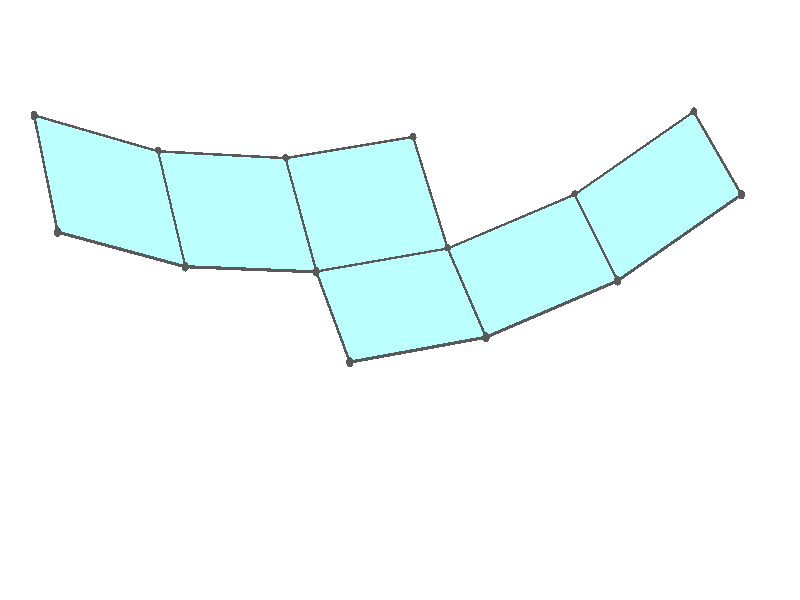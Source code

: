 #version 3.7;
global_settings{assumed_gamma 1.0}
camera{perspective location <18.750000000000000000000000, 10.825317547305481014063844, 12.499999999999996447286321> right <0.133333333333333331482962, -0.230940107675850353485814, -0.000000000000000000000000> up <-0.064951905283832905846353, -0.037499999999999998612221, 0.129903810567665811692706> direction <0.750000000000000111022302, 0.433012701892219298294151, 0.499999999999999944488849> sky <-0.433012701892219298294151, -0.249999999999999944488849, 0.866025403784438707610605> look_at <18.000000000000000000000000, 10.392304845413262270881205, 11.999999999999996447286321>}
light_source{<18.750000000000000000000000, 10.825317547305481014063844, 12.499999999999996447286321> rgb<1.0,1.0,1.0>}
background{rgb<1,1,1>}
union{union{object{union{sphere{<0.000000000000000049995996, 0.816496580927725923437777, -0.029652218515475503579637>,0.029999999999999998889777}sphere{<-0.816496580927725923437777, 0.000000000000000099991992, -0.029652218515475503579637>,0.029999999999999998889777}sphere{<-0.000000000000000149987989, -0.816496580927725923437777, -0.029652218515475503579637>,0.029999999999999998889777}sphere{<0.816496580927725923437777, -0.000000000000000199983985, -0.029652218515475503579637>,0.029999999999999998889777}} pigment{rgb<0.1,0.1,0.1>}}object{union{cylinder{<0.000000000000000049995996, 0.816496580927725923437777, -0.029652218515475503579637>,<-0.816496580927725923437777, 0.000000000000000099991992, -0.029652218515475503579637>,0.010000000000000000208167}cylinder{<-0.816496580927725923437777, 0.000000000000000099991992, -0.029652218515475503579637>,<-0.000000000000000149987989, -0.816496580927725923437777, -0.029652218515475503579637>,0.010000000000000000208167}cylinder{<-0.000000000000000149987989, -0.816496580927725923437777, -0.029652218515475503579637>,<0.816496580927725923437777, -0.000000000000000199983985, -0.029652218515475503579637>,0.010000000000000000208167}cylinder{<0.816496580927725923437777, -0.000000000000000199983985, -0.029652218515475503579637>,<0.000000000000000049995996, 0.816496580927725923437777, -0.029652218515475503579637>,0.010000000000000000208167}} pigment{rgb<0.1,0.1,0.1>}}object{polygon{4.000000000000000000000000,<0.000000000000000049995996, 0.816496580927725923437777, -0.029652218515475503579637>,<-0.816496580927725923437777, 0.000000000000000099991992, -0.029652218515475503579637>,<-0.000000000000000149987989, -0.816496580927725923437777, -0.029652218515475503579637>,<0.816496580927725923437777, -0.000000000000000199983985, -0.029652218515475503579637>} pigment{rgbft<0.5,1.0,1.0,0.1,0.1>}}}union{object{union{sphere{<-0.000000000000000111022302, 0.816496580927725923437777, -0.029652218515475170512730>,0.029999999999999998889777}sphere{<-0.816496580927726034460079, 0.000000000000000111022302, -0.029652218515475170512730>,0.029999999999999998889777}sphere{<-1.616031927615469765413536, 0.799535346687744064020364, 0.204484049771074150037009>,0.029999999999999998889777}sphere{<-0.799535346687744175042667, 1.616031927615469765413536, 0.204484049771074177792585>,0.029999999999999998889777}} pigment{rgb<0.1,0.1,0.1>}}object{union{cylinder{<-0.000000000000000111022302, 0.816496580927725923437777, -0.029652218515475170512730>,<-0.816496580927726034460079, 0.000000000000000111022302, -0.029652218515475170512730>,0.010000000000000000208167}cylinder{<-0.816496580927726034460079, 0.000000000000000111022302, -0.029652218515475170512730>,<-1.616031927615469765413536, 0.799535346687744064020364, 0.204484049771074150037009>,0.010000000000000000208167}cylinder{<-1.616031927615469765413536, 0.799535346687744064020364, 0.204484049771074150037009>,<-0.799535346687744175042667, 1.616031927615469765413536, 0.204484049771074177792585>,0.010000000000000000208167}cylinder{<-0.799535346687744175042667, 1.616031927615469765413536, 0.204484049771074177792585>,<-0.000000000000000111022302, 0.816496580927725923437777, -0.029652218515475170512730>,0.010000000000000000208167}} pigment{rgb<0.1,0.1,0.1>}}object{polygon{4.000000000000000000000000,<-0.000000000000000111022302, 0.816496580927725923437777, -0.029652218515475170512730>,<-0.816496580927726034460079, 0.000000000000000111022302, -0.029652218515475170512730>,<-1.616031927615469765413536, 0.799535346687744064020364, 0.204484049771074150037009>,<-0.799535346687744175042667, 1.616031927615469765413536, 0.204484049771074177792585>} pigment{rgbft<0.5,1.0,1.0,0.1,0.1>}}}union{object{union{sphere{<-1.548891668356989326227335, 2.365388249284714916598205, 0.663029074476404689519882>,0.029999999999999998889777}sphere{<-2.365388249284714916598205, 1.548891668356988216004311, 0.663029074476404578497579>,0.029999999999999998889777}sphere{<-1.616031927615470209502746, 0.799535346687744397087272, 0.204484049771074483103916>,0.029999999999999998889777}sphere{<-0.799535346687744619131877, 1.616031927615470209502746, 0.204484049771074483103916>,0.029999999999999998889777}} pigment{rgb<0.1,0.1,0.1>}}object{union{cylinder{<-1.548891668356989326227335, 2.365388249284714916598205, 0.663029074476404689519882>,<-2.365388249284714916598205, 1.548891668356988216004311, 0.663029074476404578497579>,0.010000000000000000208167}cylinder{<-2.365388249284714916598205, 1.548891668356988216004311, 0.663029074476404578497579>,<-1.616031927615470209502746, 0.799535346687744397087272, 0.204484049771074483103916>,0.010000000000000000208167}cylinder{<-1.616031927615470209502746, 0.799535346687744397087272, 0.204484049771074483103916>,<-0.799535346687744619131877, 1.616031927615470209502746, 0.204484049771074483103916>,0.010000000000000000208167}cylinder{<-0.799535346687744619131877, 1.616031927615470209502746, 0.204484049771074483103916>,<-1.548891668356989326227335, 2.365388249284714916598205, 0.663029074476404689519882>,0.010000000000000000208167}} pigment{rgb<0.1,0.1,0.1>}}object{polygon{4.000000000000000000000000,<-1.548891668356989326227335, 2.365388249284714916598205, 0.663029074476404689519882>,<-2.365388249284714916598205, 1.548891668356988216004311, 0.663029074476404578497579>,<-1.616031927615470209502746, 0.799535346687744397087272, 0.204484049771074483103916>,<-0.799535346687744619131877, 1.616031927615470209502746, 0.204484049771074483103916>} pigment{rgbft<0.5,1.0,1.0,0.1,0.1>}}}union{object{union{sphere{<-1.616031927615469765413536, -0.799535346687743952998062, 0.204484049771074150037009>,0.029999999999999998889777}sphere{<-0.816496580927725923437777, -0.000000000000000111022302, -0.029652218515475170512730>,0.029999999999999998889777}sphere{<-0.000000000000000111022302, -0.816496580927725923437777, -0.029652218515475170512730>,0.029999999999999998889777}sphere{<-0.799535346687744064020364, -1.616031927615469765413536, 0.204484049771074150037009>,0.029999999999999998889777}} pigment{rgb<0.1,0.1,0.1>}}object{union{cylinder{<-1.616031927615469765413536, -0.799535346687743952998062, 0.204484049771074150037009>,<-0.816496580927725923437777, -0.000000000000000111022302, -0.029652218515475170512730>,0.010000000000000000208167}cylinder{<-0.816496580927725923437777, -0.000000000000000111022302, -0.029652218515475170512730>,<-0.000000000000000111022302, -0.816496580927725923437777, -0.029652218515475170512730>,0.010000000000000000208167}cylinder{<-0.000000000000000111022302, -0.816496580927725923437777, -0.029652218515475170512730>,<-0.799535346687744064020364, -1.616031927615469765413536, 0.204484049771074150037009>,0.010000000000000000208167}cylinder{<-0.799535346687744064020364, -1.616031927615469765413536, 0.204484049771074150037009>,<-1.616031927615469765413536, -0.799535346687743952998062, 0.204484049771074150037009>,0.010000000000000000208167}} pigment{rgb<0.1,0.1,0.1>}}object{polygon{4.000000000000000000000000,<-1.616031927615469765413536, -0.799535346687743952998062, 0.204484049771074150037009>,<-0.816496580927725923437777, -0.000000000000000111022302, -0.029652218515475170512730>,<-0.000000000000000111022302, -0.816496580927725923437777, -0.029652218515475170512730>,<-0.799535346687744064020364, -1.616031927615469765413536, 0.204484049771074150037009>} pigment{rgbft<0.5,1.0,1.0,0.1,0.1>}}}union{object{union{sphere{<0.033570129629240885726915, -2.381997144673973387796195, 0.433756562123739308756143>,0.029999999999999998889777}sphere{<0.833105476316984727702675, -1.582461797986229212753528, 0.199620293837190015961980>,0.029999999999999998889777}sphere{<0.000000000000000000000000, -0.816496580927725812415474, -0.029652218515475031734852>,0.029999999999999998889777}sphere{<-0.799535346687743952998062, -1.616031927615469987458141, 0.204484049771074261059312>,0.029999999999999998889777}} pigment{rgb<0.1,0.1,0.1>}}object{union{cylinder{<0.033570129629240885726915, -2.381997144673973387796195, 0.433756562123739308756143>,<0.833105476316984727702675, -1.582461797986229212753528, 0.199620293837190015961980>,0.010000000000000000208167}cylinder{<0.833105476316984727702675, -1.582461797986229212753528, 0.199620293837190015961980>,<0.000000000000000000000000, -0.816496580927725812415474, -0.029652218515475031734852>,0.010000000000000000208167}cylinder{<0.000000000000000000000000, -0.816496580927725812415474, -0.029652218515475031734852>,<-0.799535346687743952998062, -1.616031927615469987458141, 0.204484049771074261059312>,0.010000000000000000208167}cylinder{<-0.799535346687743952998062, -1.616031927615469987458141, 0.204484049771074261059312>,<0.033570129629240885726915, -2.381997144673973387796195, 0.433756562123739308756143>,0.010000000000000000208167}} pigment{rgb<0.1,0.1,0.1>}}object{polygon{4.000000000000000000000000,<0.033570129629240885726915, -2.381997144673973387796195, 0.433756562123739308756143>,<0.833105476316984727702675, -1.582461797986229212753528, 0.199620293837190015961980>,<0.000000000000000000000000, -0.816496580927725812415474, -0.029652218515475031734852>,<-0.799535346687743952998062, -1.616031927615469987458141, 0.204484049771074261059312>} pigment{rgbft<0.5,1.0,1.0,0.1,0.1>}}}union{object{union{sphere{<0.033570129629241218793823, -2.381997144673973387796195, 0.433756562123739919378806>,0.029999999999999998889777}sphere{<0.833105476316984949747280, -1.582461797986229434798133, 0.199620293837190709851370>,0.029999999999999998889777}sphere{<1.648207340241827578708467, -2.266072577399876664117073, 0.648639878074946496511188>,0.029999999999999998889777}sphere{<0.848671993554083181621195, -3.065607924087620617115135, 0.882776146361495706038625>,0.029999999999999998889777}} pigment{rgb<0.1,0.1,0.1>}}object{union{cylinder{<0.033570129629241218793823, -2.381997144673973387796195, 0.433756562123739919378806>,<0.833105476316984949747280, -1.582461797986229434798133, 0.199620293837190709851370>,0.010000000000000000208167}cylinder{<0.833105476316984949747280, -1.582461797986229434798133, 0.199620293837190709851370>,<1.648207340241827578708467, -2.266072577399876664117073, 0.648639878074946496511188>,0.010000000000000000208167}cylinder{<1.648207340241827578708467, -2.266072577399876664117073, 0.648639878074946496511188>,<0.848671993554083181621195, -3.065607924087620617115135, 0.882776146361495706038625>,0.010000000000000000208167}cylinder{<0.848671993554083181621195, -3.065607924087620617115135, 0.882776146361495706038625>,<0.033570129629241218793823, -2.381997144673973387796195, 0.433756562123739919378806>,0.010000000000000000208167}} pigment{rgb<0.1,0.1,0.1>}}object{polygon{4.000000000000000000000000,<0.033570129629241218793823, -2.381997144673973387796195, 0.433756562123739919378806>,<0.833105476316984949747280, -1.582461797986229434798133, 0.199620293837190709851370>,<1.648207340241827578708467, -2.266072577399876664117073, 0.648639878074946496511188>,<0.848671993554083181621195, -3.065607924087620617115135, 0.882776146361495706038625>} pigment{rgbft<0.5,1.0,1.0,0.1,0.1>}}}}
